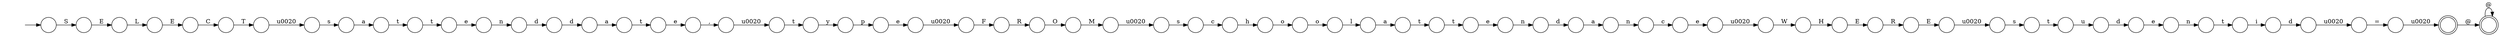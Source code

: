 digraph Automaton {
  rankdir = LR;
  0 [shape=circle,label=""];
  0 -> 9 [label="a"]
  1 [shape=circle,label=""];
  1 -> 15 [label="\u0020"]
  2 [shape=circle,label=""];
  2 -> 52 [label="s"]
  3 [shape=circle,label=""];
  3 -> 50 [label="R"]
  4 [shape=circle,label=""];
  4 -> 63 [label="e"]
  5 [shape=circle,label=""];
  5 -> 60 [label="a"]
  6 [shape=circle,label=""];
  6 -> 19 [label="n"]
  7 [shape=doublecircle,label=""];
  7 -> 7 [label="@"]
  8 [shape=circle,label=""];
  8 -> 43 [label="t"]
  9 [shape=circle,label=""];
  9 -> 18 [label="t"]
  10 [shape=circle,label=""];
  10 -> 54 [label="i"]
  11 [shape=circle,label=""];
  11 -> 17 [label="L"]
  12 [shape=circle,label=""];
  12 -> 33 [label="M"]
  13 [shape=circle,label=""];
  13 -> 4 [label="p"]
  14 [shape=circle,label=""];
  14 -> 22 [label="o"]
  15 [shape=circle,label=""];
  15 -> 0 [label="s"]
  16 [shape=circle,label=""];
  16 -> 59 [label="\u0020"]
  17 [shape=circle,label=""];
  17 -> 36 [label="E"]
  18 [shape=circle,label=""];
  18 -> 41 [label="t"]
  19 [shape=circle,label=""];
  19 -> 25 [label="d"]
  20 [shape=circle,label=""];
  20 -> 62 [label="W"]
  21 [shape=circle,label=""];
  21 -> 14 [label="h"]
  22 [shape=circle,label=""];
  22 -> 30 [label="o"]
  23 [shape=circle,label=""];
  23 -> 47 [label="t"]
  24 [shape=circle,label=""];
  24 -> 20 [label="\u0020"]
  25 [shape=circle,label=""];
  25 -> 61 [label="a"]
  26 [shape=circle,label=""];
  26 -> 27 [label="R"]
  27 [shape=circle,label=""];
  27 -> 16 [label="E"]
  28 [shape=circle,label=""];
  28 -> 34 [label="t"]
  29 [shape=circle,label=""];
  29 -> 51 [label="n"]
  30 [shape=circle,label=""];
  30 -> 5 [label="l"]
  31 [shape=circle,label=""];
  31 -> 10 [label="t"]
  32 [shape=circle,label=""];
  32 -> 46 [label="d"]
  33 [shape=circle,label=""];
  33 -> 2 [label="\u0020"]
  34 [shape=circle,label=""];
  34 -> 13 [label="y"]
  35 [shape=circle,label=""];
  35 -> 28 [label="\u0020"]
  36 [shape=circle,label=""];
  36 -> 53 [label="C"]
  37 [shape=circle,label=""];
  37 -> 55 [label="\u0020"]
  38 [shape=circle,label=""];
  38 -> 45 [label="\u0020"]
  39 [shape=circle,label=""];
  39 -> 65 [label="t"]
  40 [shape=circle,label=""];
  40 -> 11 [label="E"]
  41 [shape=circle,label=""];
  41 -> 29 [label="e"]
  42 [shape=circle,label=""];
  42 -> 57 [label="d"]
  43 [shape=circle,label=""];
  43 -> 66 [label="e"]
  44 [shape=circle,label=""];
  44 -> 26 [label="E"]
  45 [shape=circle,label=""];
  45 -> 37 [label="="]
  46 [shape=circle,label=""];
  46 -> 49 [label="e"]
  47 [shape=circle,label=""];
  47 -> 6 [label="e"]
  48 [shape=circle,label=""];
  48 -> 24 [label="e"]
  49 [shape=circle,label=""];
  49 -> 31 [label="n"]
  50 [shape=circle,label=""];
  50 -> 12 [label="O"]
  51 [shape=circle,label=""];
  51 -> 42 [label="d"]
  52 [shape=circle,label=""];
  52 -> 21 [label="c"]
  53 [shape=circle,label=""];
  53 -> 1 [label="T"]
  54 [shape=circle,label=""];
  54 -> 38 [label="d"]
  55 [shape=doublecircle,label=""];
  55 -> 7 [label="@"]
  56 [shape=circle,label=""];
  56 -> 3 [label="F"]
  57 [shape=circle,label=""];
  57 -> 8 [label="a"]
  58 [shape=circle,label=""];
  initial [shape=plaintext,label=""];
  initial -> 58
  58 -> 40 [label="S"]
  59 [shape=circle,label=""];
  59 -> 39 [label="s"]
  60 [shape=circle,label=""];
  60 -> 23 [label="t"]
  61 [shape=circle,label=""];
  61 -> 64 [label="n"]
  62 [shape=circle,label=""];
  62 -> 44 [label="H"]
  63 [shape=circle,label=""];
  63 -> 56 [label="\u0020"]
  64 [shape=circle,label=""];
  64 -> 48 [label="c"]
  65 [shape=circle,label=""];
  65 -> 32 [label="u"]
  66 [shape=circle,label=""];
  66 -> 35 [label=","]
}

